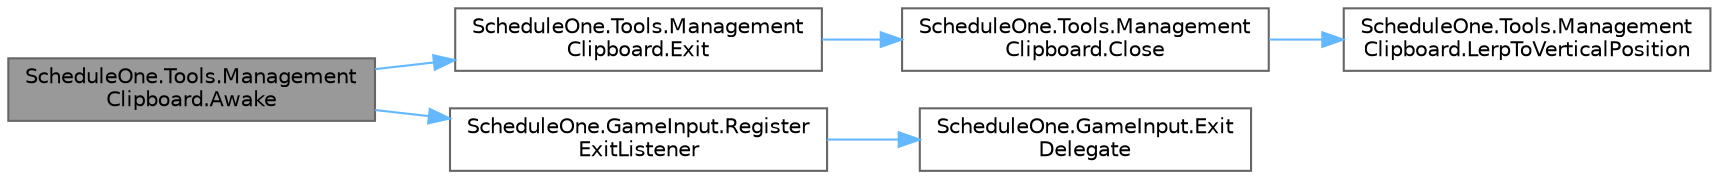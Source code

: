 digraph "ScheduleOne.Tools.ManagementClipboard.Awake"
{
 // LATEX_PDF_SIZE
  bgcolor="transparent";
  edge [fontname=Helvetica,fontsize=10,labelfontname=Helvetica,labelfontsize=10];
  node [fontname=Helvetica,fontsize=10,shape=box,height=0.2,width=0.4];
  rankdir="LR";
  Node1 [id="Node000001",label="ScheduleOne.Tools.Management\lClipboard.Awake",height=0.2,width=0.4,color="gray40", fillcolor="grey60", style="filled", fontcolor="black",tooltip=" "];
  Node1 -> Node2 [id="edge1_Node000001_Node000002",color="steelblue1",style="solid",tooltip=" "];
  Node2 [id="Node000002",label="ScheduleOne.Tools.Management\lClipboard.Exit",height=0.2,width=0.4,color="grey40", fillcolor="white", style="filled",URL="$class_schedule_one_1_1_tools_1_1_management_clipboard.html#a068053e56a8ca9e327fdd068df697c7b",tooltip=" "];
  Node2 -> Node3 [id="edge2_Node000002_Node000003",color="steelblue1",style="solid",tooltip=" "];
  Node3 [id="Node000003",label="ScheduleOne.Tools.Management\lClipboard.Close",height=0.2,width=0.4,color="grey40", fillcolor="white", style="filled",URL="$class_schedule_one_1_1_tools_1_1_management_clipboard.html#a1246778356cf27b1b44b809312448e4f",tooltip=" "];
  Node3 -> Node4 [id="edge3_Node000003_Node000004",color="steelblue1",style="solid",tooltip=" "];
  Node4 [id="Node000004",label="ScheduleOne.Tools.Management\lClipboard.LerpToVerticalPosition",height=0.2,width=0.4,color="grey40", fillcolor="white", style="filled",URL="$class_schedule_one_1_1_tools_1_1_management_clipboard.html#a22e24b9aba2f63a1b0b1cbd2a6c212ae",tooltip=" "];
  Node1 -> Node5 [id="edge4_Node000001_Node000005",color="steelblue1",style="solid",tooltip=" "];
  Node5 [id="Node000005",label="ScheduleOne.GameInput.Register\lExitListener",height=0.2,width=0.4,color="grey40", fillcolor="white", style="filled",URL="$class_schedule_one_1_1_game_input.html#a5d295f64af4087d5ced05f197db7132f",tooltip=" "];
  Node5 -> Node6 [id="edge5_Node000005_Node000006",color="steelblue1",style="solid",tooltip=" "];
  Node6 [id="Node000006",label="ScheduleOne.GameInput.Exit\lDelegate",height=0.2,width=0.4,color="grey40", fillcolor="white", style="filled",URL="$class_schedule_one_1_1_game_input.html#adc37a272366740397766d17658a93fd3",tooltip=" "];
}
